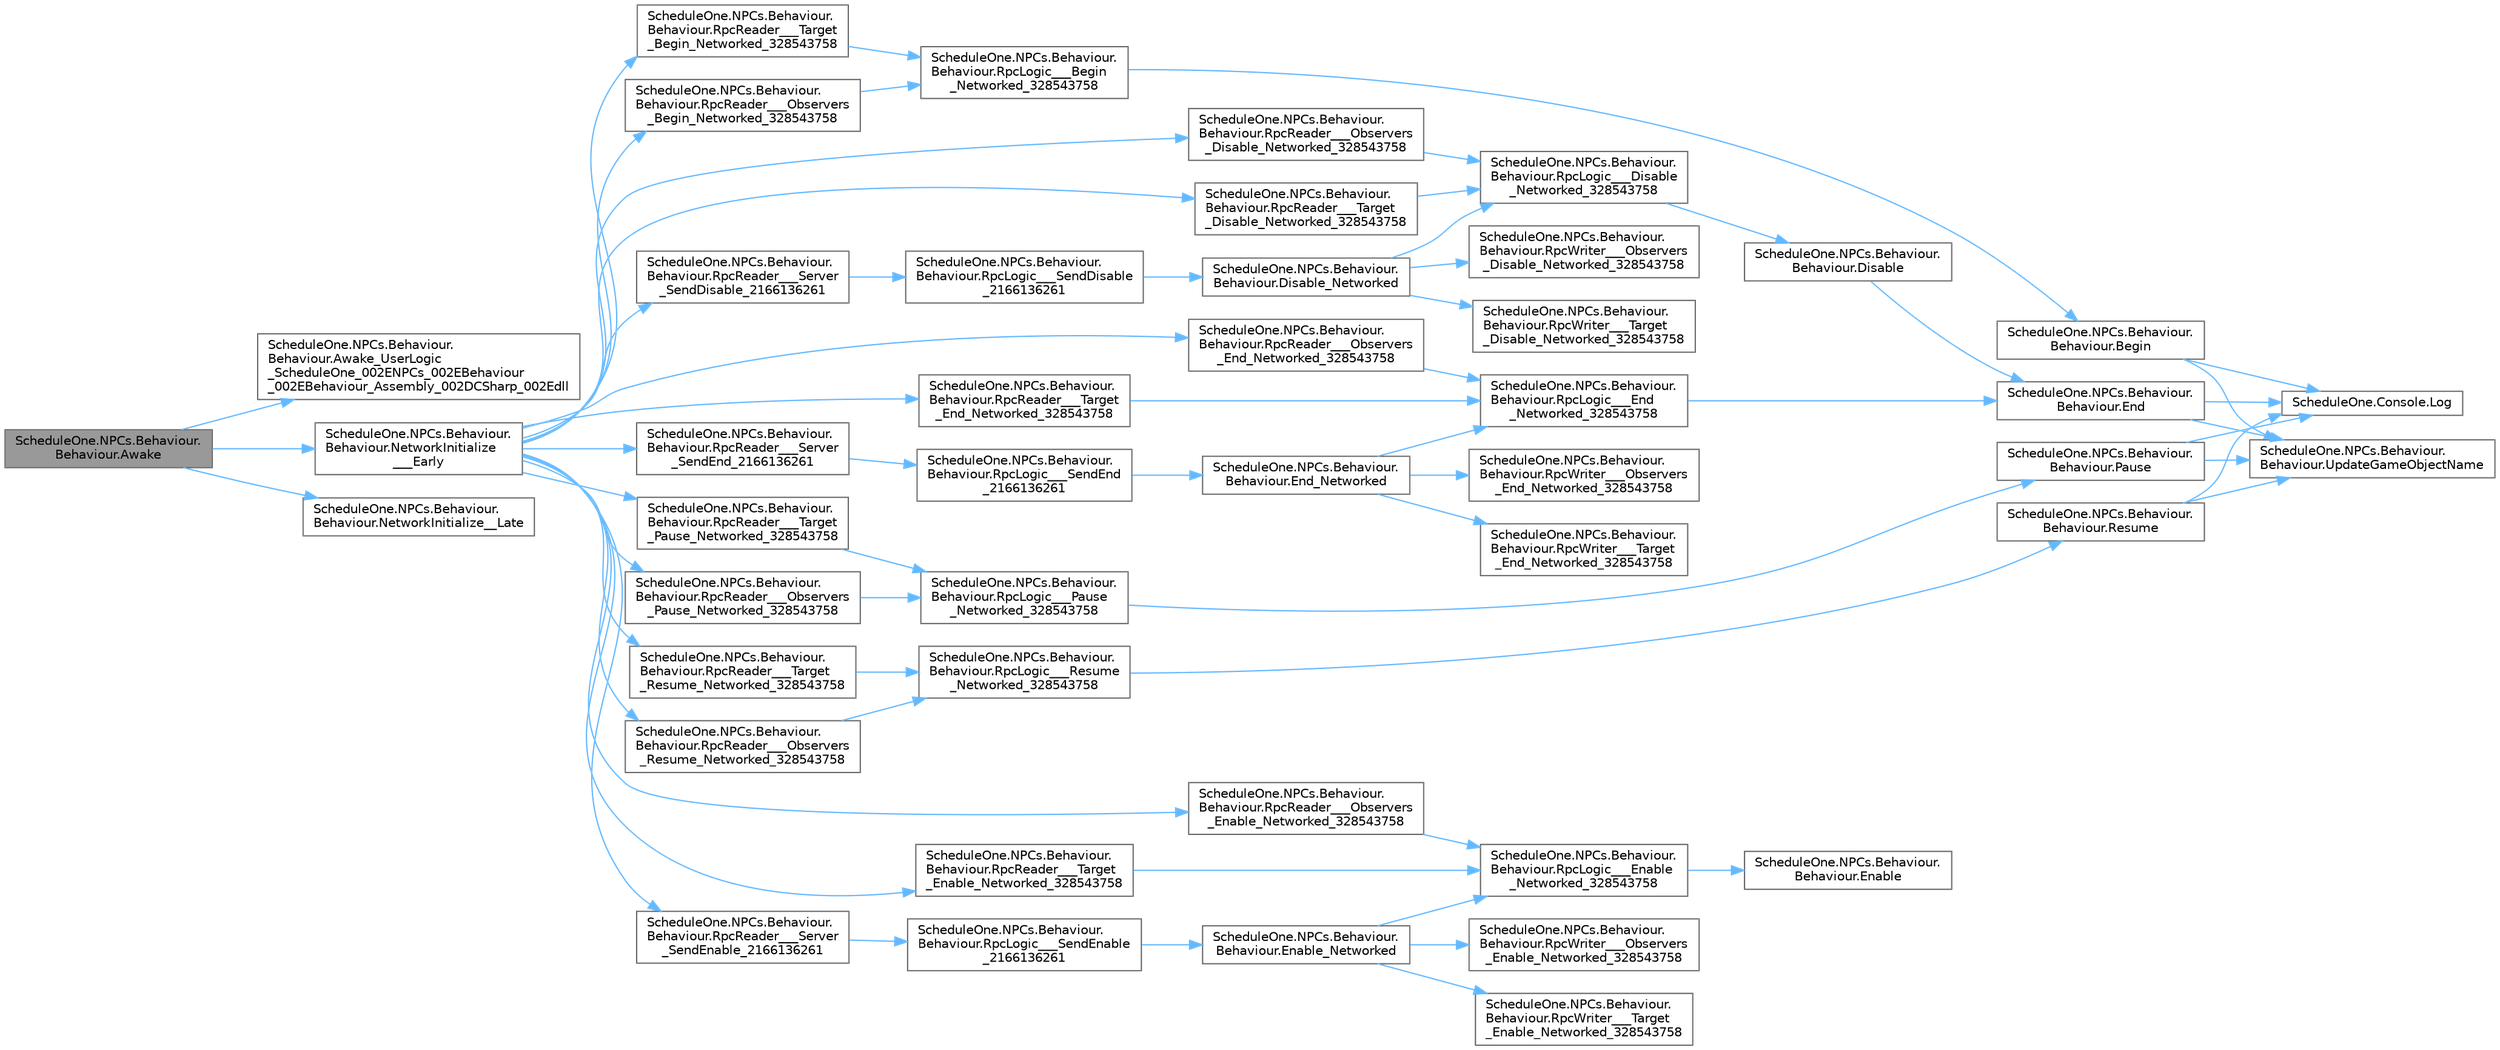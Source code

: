 digraph "ScheduleOne.NPCs.Behaviour.Behaviour.Awake"
{
 // LATEX_PDF_SIZE
  bgcolor="transparent";
  edge [fontname=Helvetica,fontsize=10,labelfontname=Helvetica,labelfontsize=10];
  node [fontname=Helvetica,fontsize=10,shape=box,height=0.2,width=0.4];
  rankdir="LR";
  Node1 [id="Node000001",label="ScheduleOne.NPCs.Behaviour.\lBehaviour.Awake",height=0.2,width=0.4,color="gray40", fillcolor="grey60", style="filled", fontcolor="black",tooltip=" "];
  Node1 -> Node2 [id="edge1_Node000001_Node000002",color="steelblue1",style="solid",tooltip=" "];
  Node2 [id="Node000002",label="ScheduleOne.NPCs.Behaviour.\lBehaviour.Awake_UserLogic\l_ScheduleOne_002ENPCs_002EBehaviour\l_002EBehaviour_Assembly_002DCSharp_002Edll",height=0.2,width=0.4,color="grey40", fillcolor="white", style="filled",URL="$class_schedule_one_1_1_n_p_cs_1_1_behaviour_1_1_behaviour.html#acfced7ea8aabc6bbeb7d3fb3cd6bd254",tooltip=" "];
  Node1 -> Node3 [id="edge2_Node000001_Node000003",color="steelblue1",style="solid",tooltip=" "];
  Node3 [id="Node000003",label="ScheduleOne.NPCs.Behaviour.\lBehaviour.NetworkInitialize\l___Early",height=0.2,width=0.4,color="grey40", fillcolor="white", style="filled",URL="$class_schedule_one_1_1_n_p_cs_1_1_behaviour_1_1_behaviour.html#a2d32f92901b5fce9e5384c03e1546ee3",tooltip=" "];
  Node3 -> Node4 [id="edge3_Node000003_Node000004",color="steelblue1",style="solid",tooltip=" "];
  Node4 [id="Node000004",label="ScheduleOne.NPCs.Behaviour.\lBehaviour.RpcReader___Observers\l_Begin_Networked_328543758",height=0.2,width=0.4,color="grey40", fillcolor="white", style="filled",URL="$class_schedule_one_1_1_n_p_cs_1_1_behaviour_1_1_behaviour.html#a84b1ef67ee5657ea54d90703b02b5835",tooltip=" "];
  Node4 -> Node5 [id="edge4_Node000004_Node000005",color="steelblue1",style="solid",tooltip=" "];
  Node5 [id="Node000005",label="ScheduleOne.NPCs.Behaviour.\lBehaviour.RpcLogic___Begin\l_Networked_328543758",height=0.2,width=0.4,color="grey40", fillcolor="white", style="filled",URL="$class_schedule_one_1_1_n_p_cs_1_1_behaviour_1_1_behaviour.html#a48c6908cd5803a4c48dc67566a033fd1",tooltip=" "];
  Node5 -> Node6 [id="edge5_Node000005_Node000006",color="steelblue1",style="solid",tooltip=" "];
  Node6 [id="Node000006",label="ScheduleOne.NPCs.Behaviour.\lBehaviour.Begin",height=0.2,width=0.4,color="grey40", fillcolor="white", style="filled",URL="$class_schedule_one_1_1_n_p_cs_1_1_behaviour_1_1_behaviour.html#a60e0c625a88112a046d10832d3f4d72b",tooltip=" "];
  Node6 -> Node7 [id="edge6_Node000006_Node000007",color="steelblue1",style="solid",tooltip=" "];
  Node7 [id="Node000007",label="ScheduleOne.Console.Log",height=0.2,width=0.4,color="grey40", fillcolor="white", style="filled",URL="$class_schedule_one_1_1_console.html#afb218907244d12f7d08b1c1831fa1f8c",tooltip=" "];
  Node6 -> Node8 [id="edge7_Node000006_Node000008",color="steelblue1",style="solid",tooltip=" "];
  Node8 [id="Node000008",label="ScheduleOne.NPCs.Behaviour.\lBehaviour.UpdateGameObjectName",height=0.2,width=0.4,color="grey40", fillcolor="white", style="filled",URL="$class_schedule_one_1_1_n_p_cs_1_1_behaviour_1_1_behaviour.html#a880ec861f9b7a3515d3d9cf1d6407ffd",tooltip=" "];
  Node3 -> Node9 [id="edge8_Node000003_Node000009",color="steelblue1",style="solid",tooltip=" "];
  Node9 [id="Node000009",label="ScheduleOne.NPCs.Behaviour.\lBehaviour.RpcReader___Observers\l_Disable_Networked_328543758",height=0.2,width=0.4,color="grey40", fillcolor="white", style="filled",URL="$class_schedule_one_1_1_n_p_cs_1_1_behaviour_1_1_behaviour.html#a413328ae2f4ed31fe618c803bbd01734",tooltip=" "];
  Node9 -> Node10 [id="edge9_Node000009_Node000010",color="steelblue1",style="solid",tooltip=" "];
  Node10 [id="Node000010",label="ScheduleOne.NPCs.Behaviour.\lBehaviour.RpcLogic___Disable\l_Networked_328543758",height=0.2,width=0.4,color="grey40", fillcolor="white", style="filled",URL="$class_schedule_one_1_1_n_p_cs_1_1_behaviour_1_1_behaviour.html#a3789b016144dd197f152255ba7e53298",tooltip=" "];
  Node10 -> Node11 [id="edge10_Node000010_Node000011",color="steelblue1",style="solid",tooltip=" "];
  Node11 [id="Node000011",label="ScheduleOne.NPCs.Behaviour.\lBehaviour.Disable",height=0.2,width=0.4,color="grey40", fillcolor="white", style="filled",URL="$class_schedule_one_1_1_n_p_cs_1_1_behaviour_1_1_behaviour.html#ab455acd4ec758d21883c5863fcab5bdc",tooltip=" "];
  Node11 -> Node12 [id="edge11_Node000011_Node000012",color="steelblue1",style="solid",tooltip=" "];
  Node12 [id="Node000012",label="ScheduleOne.NPCs.Behaviour.\lBehaviour.End",height=0.2,width=0.4,color="grey40", fillcolor="white", style="filled",URL="$class_schedule_one_1_1_n_p_cs_1_1_behaviour_1_1_behaviour.html#a507a80330ca288470b29902ea13896a8",tooltip=" "];
  Node12 -> Node7 [id="edge12_Node000012_Node000007",color="steelblue1",style="solid",tooltip=" "];
  Node12 -> Node8 [id="edge13_Node000012_Node000008",color="steelblue1",style="solid",tooltip=" "];
  Node3 -> Node13 [id="edge14_Node000003_Node000013",color="steelblue1",style="solid",tooltip=" "];
  Node13 [id="Node000013",label="ScheduleOne.NPCs.Behaviour.\lBehaviour.RpcReader___Observers\l_Enable_Networked_328543758",height=0.2,width=0.4,color="grey40", fillcolor="white", style="filled",URL="$class_schedule_one_1_1_n_p_cs_1_1_behaviour_1_1_behaviour.html#a9a22aacd5ad9cede9eb2f020c12e3fef",tooltip=" "];
  Node13 -> Node14 [id="edge15_Node000013_Node000014",color="steelblue1",style="solid",tooltip=" "];
  Node14 [id="Node000014",label="ScheduleOne.NPCs.Behaviour.\lBehaviour.RpcLogic___Enable\l_Networked_328543758",height=0.2,width=0.4,color="grey40", fillcolor="white", style="filled",URL="$class_schedule_one_1_1_n_p_cs_1_1_behaviour_1_1_behaviour.html#adf5c89641295bc8f885d62bcbc75caa1",tooltip=" "];
  Node14 -> Node15 [id="edge16_Node000014_Node000015",color="steelblue1",style="solid",tooltip=" "];
  Node15 [id="Node000015",label="ScheduleOne.NPCs.Behaviour.\lBehaviour.Enable",height=0.2,width=0.4,color="grey40", fillcolor="white", style="filled",URL="$class_schedule_one_1_1_n_p_cs_1_1_behaviour_1_1_behaviour.html#a97e95b4d8a0401902fa8e5d523fd1428",tooltip=" "];
  Node3 -> Node16 [id="edge17_Node000003_Node000016",color="steelblue1",style="solid",tooltip=" "];
  Node16 [id="Node000016",label="ScheduleOne.NPCs.Behaviour.\lBehaviour.RpcReader___Observers\l_End_Networked_328543758",height=0.2,width=0.4,color="grey40", fillcolor="white", style="filled",URL="$class_schedule_one_1_1_n_p_cs_1_1_behaviour_1_1_behaviour.html#a9607bca401a08ed637dd283eeae18e0d",tooltip=" "];
  Node16 -> Node17 [id="edge18_Node000016_Node000017",color="steelblue1",style="solid",tooltip=" "];
  Node17 [id="Node000017",label="ScheduleOne.NPCs.Behaviour.\lBehaviour.RpcLogic___End\l_Networked_328543758",height=0.2,width=0.4,color="grey40", fillcolor="white", style="filled",URL="$class_schedule_one_1_1_n_p_cs_1_1_behaviour_1_1_behaviour.html#add86d407cf2e823fd72434bd5edfc3ff",tooltip=" "];
  Node17 -> Node12 [id="edge19_Node000017_Node000012",color="steelblue1",style="solid",tooltip=" "];
  Node3 -> Node18 [id="edge20_Node000003_Node000018",color="steelblue1",style="solid",tooltip=" "];
  Node18 [id="Node000018",label="ScheduleOne.NPCs.Behaviour.\lBehaviour.RpcReader___Observers\l_Pause_Networked_328543758",height=0.2,width=0.4,color="grey40", fillcolor="white", style="filled",URL="$class_schedule_one_1_1_n_p_cs_1_1_behaviour_1_1_behaviour.html#acb96a30e88650e7bbf09175b89081f3a",tooltip=" "];
  Node18 -> Node19 [id="edge21_Node000018_Node000019",color="steelblue1",style="solid",tooltip=" "];
  Node19 [id="Node000019",label="ScheduleOne.NPCs.Behaviour.\lBehaviour.RpcLogic___Pause\l_Networked_328543758",height=0.2,width=0.4,color="grey40", fillcolor="white", style="filled",URL="$class_schedule_one_1_1_n_p_cs_1_1_behaviour_1_1_behaviour.html#aede3a33b04ca40fcada1762319392863",tooltip=" "];
  Node19 -> Node20 [id="edge22_Node000019_Node000020",color="steelblue1",style="solid",tooltip=" "];
  Node20 [id="Node000020",label="ScheduleOne.NPCs.Behaviour.\lBehaviour.Pause",height=0.2,width=0.4,color="grey40", fillcolor="white", style="filled",URL="$class_schedule_one_1_1_n_p_cs_1_1_behaviour_1_1_behaviour.html#a80ae3cbced2126b6ced7e57e77523778",tooltip=" "];
  Node20 -> Node7 [id="edge23_Node000020_Node000007",color="steelblue1",style="solid",tooltip=" "];
  Node20 -> Node8 [id="edge24_Node000020_Node000008",color="steelblue1",style="solid",tooltip=" "];
  Node3 -> Node21 [id="edge25_Node000003_Node000021",color="steelblue1",style="solid",tooltip=" "];
  Node21 [id="Node000021",label="ScheduleOne.NPCs.Behaviour.\lBehaviour.RpcReader___Observers\l_Resume_Networked_328543758",height=0.2,width=0.4,color="grey40", fillcolor="white", style="filled",URL="$class_schedule_one_1_1_n_p_cs_1_1_behaviour_1_1_behaviour.html#a53e99a1c685b00029d27298293648ea4",tooltip=" "];
  Node21 -> Node22 [id="edge26_Node000021_Node000022",color="steelblue1",style="solid",tooltip=" "];
  Node22 [id="Node000022",label="ScheduleOne.NPCs.Behaviour.\lBehaviour.RpcLogic___Resume\l_Networked_328543758",height=0.2,width=0.4,color="grey40", fillcolor="white", style="filled",URL="$class_schedule_one_1_1_n_p_cs_1_1_behaviour_1_1_behaviour.html#a03cad19a16e9bc3635ed2a57102fb56c",tooltip=" "];
  Node22 -> Node23 [id="edge27_Node000022_Node000023",color="steelblue1",style="solid",tooltip=" "];
  Node23 [id="Node000023",label="ScheduleOne.NPCs.Behaviour.\lBehaviour.Resume",height=0.2,width=0.4,color="grey40", fillcolor="white", style="filled",URL="$class_schedule_one_1_1_n_p_cs_1_1_behaviour_1_1_behaviour.html#a995510e011c52379a1062a34ef3a9241",tooltip=" "];
  Node23 -> Node7 [id="edge28_Node000023_Node000007",color="steelblue1",style="solid",tooltip=" "];
  Node23 -> Node8 [id="edge29_Node000023_Node000008",color="steelblue1",style="solid",tooltip=" "];
  Node3 -> Node24 [id="edge30_Node000003_Node000024",color="steelblue1",style="solid",tooltip=" "];
  Node24 [id="Node000024",label="ScheduleOne.NPCs.Behaviour.\lBehaviour.RpcReader___Server\l_SendDisable_2166136261",height=0.2,width=0.4,color="grey40", fillcolor="white", style="filled",URL="$class_schedule_one_1_1_n_p_cs_1_1_behaviour_1_1_behaviour.html#aed5167983c7981f00a81c2283a7b4f0f",tooltip=" "];
  Node24 -> Node25 [id="edge31_Node000024_Node000025",color="steelblue1",style="solid",tooltip=" "];
  Node25 [id="Node000025",label="ScheduleOne.NPCs.Behaviour.\lBehaviour.RpcLogic___SendDisable\l_2166136261",height=0.2,width=0.4,color="grey40", fillcolor="white", style="filled",URL="$class_schedule_one_1_1_n_p_cs_1_1_behaviour_1_1_behaviour.html#a9ef9e6397d996ac7ca7a336cb1f46edc",tooltip=" "];
  Node25 -> Node26 [id="edge32_Node000025_Node000026",color="steelblue1",style="solid",tooltip=" "];
  Node26 [id="Node000026",label="ScheduleOne.NPCs.Behaviour.\lBehaviour.Disable_Networked",height=0.2,width=0.4,color="grey40", fillcolor="white", style="filled",URL="$class_schedule_one_1_1_n_p_cs_1_1_behaviour_1_1_behaviour.html#a030b0748b6a93dd2e25f299afcc79884",tooltip=" "];
  Node26 -> Node10 [id="edge33_Node000026_Node000010",color="steelblue1",style="solid",tooltip=" "];
  Node26 -> Node27 [id="edge34_Node000026_Node000027",color="steelblue1",style="solid",tooltip=" "];
  Node27 [id="Node000027",label="ScheduleOne.NPCs.Behaviour.\lBehaviour.RpcWriter___Observers\l_Disable_Networked_328543758",height=0.2,width=0.4,color="grey40", fillcolor="white", style="filled",URL="$class_schedule_one_1_1_n_p_cs_1_1_behaviour_1_1_behaviour.html#ab794661a98f93fb365f97e4d02c0447b",tooltip=" "];
  Node26 -> Node28 [id="edge35_Node000026_Node000028",color="steelblue1",style="solid",tooltip=" "];
  Node28 [id="Node000028",label="ScheduleOne.NPCs.Behaviour.\lBehaviour.RpcWriter___Target\l_Disable_Networked_328543758",height=0.2,width=0.4,color="grey40", fillcolor="white", style="filled",URL="$class_schedule_one_1_1_n_p_cs_1_1_behaviour_1_1_behaviour.html#affa25a351d537ebd5df4df4f2b9f4b61",tooltip=" "];
  Node3 -> Node29 [id="edge36_Node000003_Node000029",color="steelblue1",style="solid",tooltip=" "];
  Node29 [id="Node000029",label="ScheduleOne.NPCs.Behaviour.\lBehaviour.RpcReader___Server\l_SendEnable_2166136261",height=0.2,width=0.4,color="grey40", fillcolor="white", style="filled",URL="$class_schedule_one_1_1_n_p_cs_1_1_behaviour_1_1_behaviour.html#a0999b0b5ac2fd20a51a1054a1ee905dd",tooltip=" "];
  Node29 -> Node30 [id="edge37_Node000029_Node000030",color="steelblue1",style="solid",tooltip=" "];
  Node30 [id="Node000030",label="ScheduleOne.NPCs.Behaviour.\lBehaviour.RpcLogic___SendEnable\l_2166136261",height=0.2,width=0.4,color="grey40", fillcolor="white", style="filled",URL="$class_schedule_one_1_1_n_p_cs_1_1_behaviour_1_1_behaviour.html#afce28c8a0fd42a039dc2bb60b0228777",tooltip=" "];
  Node30 -> Node31 [id="edge38_Node000030_Node000031",color="steelblue1",style="solid",tooltip=" "];
  Node31 [id="Node000031",label="ScheduleOne.NPCs.Behaviour.\lBehaviour.Enable_Networked",height=0.2,width=0.4,color="grey40", fillcolor="white", style="filled",URL="$class_schedule_one_1_1_n_p_cs_1_1_behaviour_1_1_behaviour.html#a90f95253732a9c50e656fe64b5d0caf7",tooltip=" "];
  Node31 -> Node14 [id="edge39_Node000031_Node000014",color="steelblue1",style="solid",tooltip=" "];
  Node31 -> Node32 [id="edge40_Node000031_Node000032",color="steelblue1",style="solid",tooltip=" "];
  Node32 [id="Node000032",label="ScheduleOne.NPCs.Behaviour.\lBehaviour.RpcWriter___Observers\l_Enable_Networked_328543758",height=0.2,width=0.4,color="grey40", fillcolor="white", style="filled",URL="$class_schedule_one_1_1_n_p_cs_1_1_behaviour_1_1_behaviour.html#a2c8300c99212c5016b6a72dc535edf69",tooltip=" "];
  Node31 -> Node33 [id="edge41_Node000031_Node000033",color="steelblue1",style="solid",tooltip=" "];
  Node33 [id="Node000033",label="ScheduleOne.NPCs.Behaviour.\lBehaviour.RpcWriter___Target\l_Enable_Networked_328543758",height=0.2,width=0.4,color="grey40", fillcolor="white", style="filled",URL="$class_schedule_one_1_1_n_p_cs_1_1_behaviour_1_1_behaviour.html#a834a66082bff8225797fae839ee9684b",tooltip=" "];
  Node3 -> Node34 [id="edge42_Node000003_Node000034",color="steelblue1",style="solid",tooltip=" "];
  Node34 [id="Node000034",label="ScheduleOne.NPCs.Behaviour.\lBehaviour.RpcReader___Server\l_SendEnd_2166136261",height=0.2,width=0.4,color="grey40", fillcolor="white", style="filled",URL="$class_schedule_one_1_1_n_p_cs_1_1_behaviour_1_1_behaviour.html#a306db5d3740bde303c788515835afdff",tooltip=" "];
  Node34 -> Node35 [id="edge43_Node000034_Node000035",color="steelblue1",style="solid",tooltip=" "];
  Node35 [id="Node000035",label="ScheduleOne.NPCs.Behaviour.\lBehaviour.RpcLogic___SendEnd\l_2166136261",height=0.2,width=0.4,color="grey40", fillcolor="white", style="filled",URL="$class_schedule_one_1_1_n_p_cs_1_1_behaviour_1_1_behaviour.html#a451fe5ae1f820f9d77ddfc56f2408d43",tooltip=" "];
  Node35 -> Node36 [id="edge44_Node000035_Node000036",color="steelblue1",style="solid",tooltip=" "];
  Node36 [id="Node000036",label="ScheduleOne.NPCs.Behaviour.\lBehaviour.End_Networked",height=0.2,width=0.4,color="grey40", fillcolor="white", style="filled",URL="$class_schedule_one_1_1_n_p_cs_1_1_behaviour_1_1_behaviour.html#a40de89b7ce6a0b27321d7d38268488f1",tooltip=" "];
  Node36 -> Node17 [id="edge45_Node000036_Node000017",color="steelblue1",style="solid",tooltip=" "];
  Node36 -> Node37 [id="edge46_Node000036_Node000037",color="steelblue1",style="solid",tooltip=" "];
  Node37 [id="Node000037",label="ScheduleOne.NPCs.Behaviour.\lBehaviour.RpcWriter___Observers\l_End_Networked_328543758",height=0.2,width=0.4,color="grey40", fillcolor="white", style="filled",URL="$class_schedule_one_1_1_n_p_cs_1_1_behaviour_1_1_behaviour.html#a4cc3af5d51c20c1d25ffd61b3906b0df",tooltip=" "];
  Node36 -> Node38 [id="edge47_Node000036_Node000038",color="steelblue1",style="solid",tooltip=" "];
  Node38 [id="Node000038",label="ScheduleOne.NPCs.Behaviour.\lBehaviour.RpcWriter___Target\l_End_Networked_328543758",height=0.2,width=0.4,color="grey40", fillcolor="white", style="filled",URL="$class_schedule_one_1_1_n_p_cs_1_1_behaviour_1_1_behaviour.html#a0d749eee3e29a06f072adec80864395a",tooltip=" "];
  Node3 -> Node39 [id="edge48_Node000003_Node000039",color="steelblue1",style="solid",tooltip=" "];
  Node39 [id="Node000039",label="ScheduleOne.NPCs.Behaviour.\lBehaviour.RpcReader___Target\l_Begin_Networked_328543758",height=0.2,width=0.4,color="grey40", fillcolor="white", style="filled",URL="$class_schedule_one_1_1_n_p_cs_1_1_behaviour_1_1_behaviour.html#a175c3229787f376ab715bf28baf46ada",tooltip=" "];
  Node39 -> Node5 [id="edge49_Node000039_Node000005",color="steelblue1",style="solid",tooltip=" "];
  Node3 -> Node40 [id="edge50_Node000003_Node000040",color="steelblue1",style="solid",tooltip=" "];
  Node40 [id="Node000040",label="ScheduleOne.NPCs.Behaviour.\lBehaviour.RpcReader___Target\l_Disable_Networked_328543758",height=0.2,width=0.4,color="grey40", fillcolor="white", style="filled",URL="$class_schedule_one_1_1_n_p_cs_1_1_behaviour_1_1_behaviour.html#a139f4aa24ce03e5e6b478bf36156e6f3",tooltip=" "];
  Node40 -> Node10 [id="edge51_Node000040_Node000010",color="steelblue1",style="solid",tooltip=" "];
  Node3 -> Node41 [id="edge52_Node000003_Node000041",color="steelblue1",style="solid",tooltip=" "];
  Node41 [id="Node000041",label="ScheduleOne.NPCs.Behaviour.\lBehaviour.RpcReader___Target\l_Enable_Networked_328543758",height=0.2,width=0.4,color="grey40", fillcolor="white", style="filled",URL="$class_schedule_one_1_1_n_p_cs_1_1_behaviour_1_1_behaviour.html#a5d59a081bdaae47aa2b3c42cf0c78898",tooltip=" "];
  Node41 -> Node14 [id="edge53_Node000041_Node000014",color="steelblue1",style="solid",tooltip=" "];
  Node3 -> Node42 [id="edge54_Node000003_Node000042",color="steelblue1",style="solid",tooltip=" "];
  Node42 [id="Node000042",label="ScheduleOne.NPCs.Behaviour.\lBehaviour.RpcReader___Target\l_End_Networked_328543758",height=0.2,width=0.4,color="grey40", fillcolor="white", style="filled",URL="$class_schedule_one_1_1_n_p_cs_1_1_behaviour_1_1_behaviour.html#acc1f0577c4cfbc8ec06dfcc0d108779c",tooltip=" "];
  Node42 -> Node17 [id="edge55_Node000042_Node000017",color="steelblue1",style="solid",tooltip=" "];
  Node3 -> Node43 [id="edge56_Node000003_Node000043",color="steelblue1",style="solid",tooltip=" "];
  Node43 [id="Node000043",label="ScheduleOne.NPCs.Behaviour.\lBehaviour.RpcReader___Target\l_Pause_Networked_328543758",height=0.2,width=0.4,color="grey40", fillcolor="white", style="filled",URL="$class_schedule_one_1_1_n_p_cs_1_1_behaviour_1_1_behaviour.html#a9f33a5a6010cadef8d48b27c5dd234fb",tooltip=" "];
  Node43 -> Node19 [id="edge57_Node000043_Node000019",color="steelblue1",style="solid",tooltip=" "];
  Node3 -> Node44 [id="edge58_Node000003_Node000044",color="steelblue1",style="solid",tooltip=" "];
  Node44 [id="Node000044",label="ScheduleOne.NPCs.Behaviour.\lBehaviour.RpcReader___Target\l_Resume_Networked_328543758",height=0.2,width=0.4,color="grey40", fillcolor="white", style="filled",URL="$class_schedule_one_1_1_n_p_cs_1_1_behaviour_1_1_behaviour.html#a2dbd2d6b1e137348993bdcc2604caf7e",tooltip=" "];
  Node44 -> Node22 [id="edge59_Node000044_Node000022",color="steelblue1",style="solid",tooltip=" "];
  Node1 -> Node45 [id="edge60_Node000001_Node000045",color="steelblue1",style="solid",tooltip=" "];
  Node45 [id="Node000045",label="ScheduleOne.NPCs.Behaviour.\lBehaviour.NetworkInitialize__Late",height=0.2,width=0.4,color="grey40", fillcolor="white", style="filled",URL="$class_schedule_one_1_1_n_p_cs_1_1_behaviour_1_1_behaviour.html#a98f252c866ac63032c583581c3e15d6e",tooltip=" "];
}
